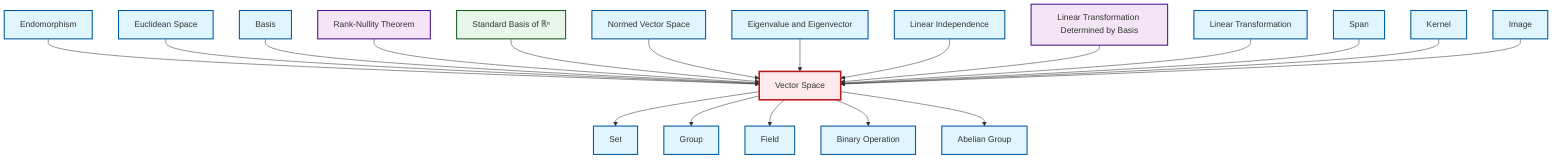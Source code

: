 graph TD
    classDef definition fill:#e1f5fe,stroke:#01579b,stroke-width:2px
    classDef theorem fill:#f3e5f5,stroke:#4a148c,stroke-width:2px
    classDef axiom fill:#fff3e0,stroke:#e65100,stroke-width:2px
    classDef example fill:#e8f5e9,stroke:#1b5e20,stroke-width:2px
    classDef current fill:#ffebee,stroke:#b71c1c,stroke-width:3px
    def-binary-operation["Binary Operation"]:::definition
    def-span["Span"]:::definition
    def-endomorphism["Endomorphism"]:::definition
    def-linear-independence["Linear Independence"]:::definition
    def-euclidean-space["Euclidean Space"]:::definition
    def-eigenvalue-eigenvector["Eigenvalue and Eigenvector"]:::definition
    def-basis["Basis"]:::definition
    ex-standard-basis-rn["Standard Basis of ℝⁿ"]:::example
    def-abelian-group["Abelian Group"]:::definition
    def-image["Image"]:::definition
    def-set["Set"]:::definition
    def-kernel["Kernel"]:::definition
    def-vector-space["Vector Space"]:::definition
    def-linear-transformation["Linear Transformation"]:::definition
    thm-linear-transformation-basis["Linear Transformation Determined by Basis"]:::theorem
    thm-rank-nullity["Rank-Nullity Theorem"]:::theorem
    def-normed-vector-space["Normed Vector Space"]:::definition
    def-group["Group"]:::definition
    def-field["Field"]:::definition
    def-endomorphism --> def-vector-space
    def-vector-space --> def-set
    def-vector-space --> def-group
    def-euclidean-space --> def-vector-space
    def-basis --> def-vector-space
    def-vector-space --> def-field
    thm-rank-nullity --> def-vector-space
    ex-standard-basis-rn --> def-vector-space
    def-vector-space --> def-binary-operation
    def-normed-vector-space --> def-vector-space
    def-eigenvalue-eigenvector --> def-vector-space
    def-linear-independence --> def-vector-space
    thm-linear-transformation-basis --> def-vector-space
    def-linear-transformation --> def-vector-space
    def-span --> def-vector-space
    def-kernel --> def-vector-space
    def-image --> def-vector-space
    def-vector-space --> def-abelian-group
    class def-vector-space current